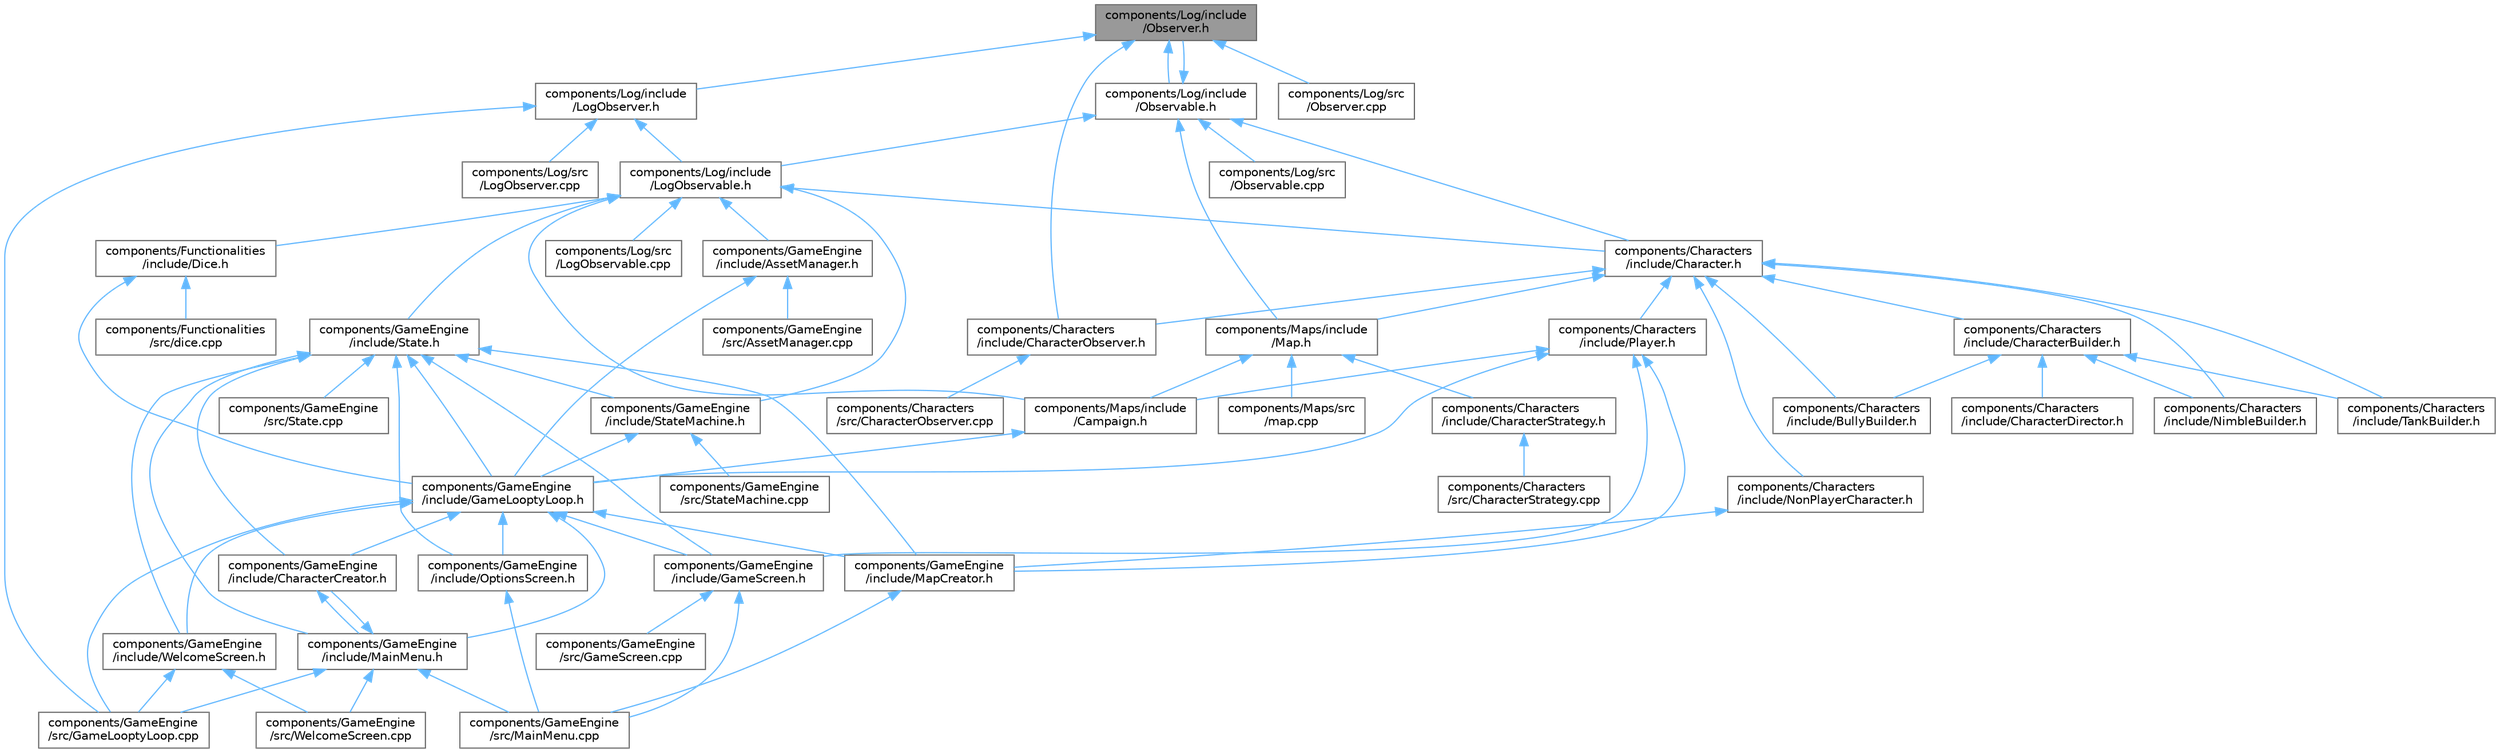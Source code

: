 digraph "components/Log/include/Observer.h"
{
 // LATEX_PDF_SIZE
  bgcolor="transparent";
  edge [fontname=Helvetica,fontsize=10,labelfontname=Helvetica,labelfontsize=10];
  node [fontname=Helvetica,fontsize=10,shape=box,height=0.2,width=0.4];
  Node1 [id="Node000001",label="components/Log/include\l/Observer.h",height=0.2,width=0.4,color="gray40", fillcolor="grey60", style="filled", fontcolor="black",tooltip=" "];
  Node1 -> Node2 [id="edge1_Node000001_Node000002",dir="back",color="steelblue1",style="solid",tooltip=" "];
  Node2 [id="Node000002",label="components/Characters\l/include/CharacterObserver.h",height=0.2,width=0.4,color="grey40", fillcolor="white", style="filled",URL="$_character_observer_8h.html",tooltip="This file contains the declaration of the CharacterObserver class."];
  Node2 -> Node3 [id="edge2_Node000002_Node000003",dir="back",color="steelblue1",style="solid",tooltip=" "];
  Node3 [id="Node000003",label="components/Characters\l/src/CharacterObserver.cpp",height=0.2,width=0.4,color="grey40", fillcolor="white", style="filled",URL="$_character_observer_8cpp.html",tooltip="CharacterObserver class displays the character’s view when Character triggers the re-display of the c..."];
  Node1 -> Node4 [id="edge3_Node000001_Node000004",dir="back",color="steelblue1",style="solid",tooltip=" "];
  Node4 [id="Node000004",label="components/Log/include\l/LogObserver.h",height=0.2,width=0.4,color="grey40", fillcolor="white", style="filled",URL="$_log_observer_8h.html",tooltip="This file contains the declaration of the LogObserver class and the EnableModule struct."];
  Node4 -> Node5 [id="edge4_Node000004_Node000005",dir="back",color="steelblue1",style="solid",tooltip=" "];
  Node5 [id="Node000005",label="components/GameEngine\l/src/GameLooptyLoop.cpp",height=0.2,width=0.4,color="grey40", fillcolor="white", style="filled",URL="$_game_loopty_loop_8cpp.html",tooltip=" "];
  Node4 -> Node6 [id="edge5_Node000004_Node000006",dir="back",color="steelblue1",style="solid",tooltip=" "];
  Node6 [id="Node000006",label="components/Log/include\l/LogObservable.h",height=0.2,width=0.4,color="grey40", fillcolor="white", style="filled",URL="$_log_observable_8h.html",tooltip="This file contains the declaration of the LogObservable class."];
  Node6 -> Node7 [id="edge6_Node000006_Node000007",dir="back",color="steelblue1",style="solid",tooltip=" "];
  Node7 [id="Node000007",label="components/Characters\l/include/Character.h",height=0.2,width=0.4,color="grey40", fillcolor="white", style="filled",URL="$_character_8h.html",tooltip="this file contains the declaration of the character class and related structures aliases @detail"];
  Node7 -> Node8 [id="edge7_Node000007_Node000008",dir="back",color="steelblue1",style="solid",tooltip=" "];
  Node8 [id="Node000008",label="components/Characters\l/include/BullyBuilder.h",height=0.2,width=0.4,color="grey40", fillcolor="white", style="filled",URL="$_bully_builder_8h_source.html",tooltip=" "];
  Node7 -> Node9 [id="edge8_Node000007_Node000009",dir="back",color="steelblue1",style="solid",tooltip=" "];
  Node9 [id="Node000009",label="components/Characters\l/include/CharacterBuilder.h",height=0.2,width=0.4,color="grey40", fillcolor="white", style="filled",URL="$_character_builder_8h_source.html",tooltip=" "];
  Node9 -> Node8 [id="edge9_Node000009_Node000008",dir="back",color="steelblue1",style="solid",tooltip=" "];
  Node9 -> Node10 [id="edge10_Node000009_Node000010",dir="back",color="steelblue1",style="solid",tooltip=" "];
  Node10 [id="Node000010",label="components/Characters\l/include/CharacterDirector.h",height=0.2,width=0.4,color="grey40", fillcolor="white", style="filled",URL="$_character_director_8h_source.html",tooltip=" "];
  Node9 -> Node11 [id="edge11_Node000009_Node000011",dir="back",color="steelblue1",style="solid",tooltip=" "];
  Node11 [id="Node000011",label="components/Characters\l/include/NimbleBuilder.h",height=0.2,width=0.4,color="grey40", fillcolor="white", style="filled",URL="$_nimble_builder_8h_source.html",tooltip=" "];
  Node9 -> Node12 [id="edge12_Node000009_Node000012",dir="back",color="steelblue1",style="solid",tooltip=" "];
  Node12 [id="Node000012",label="components/Characters\l/include/TankBuilder.h",height=0.2,width=0.4,color="grey40", fillcolor="white", style="filled",URL="$_tank_builder_8h_source.html",tooltip=" "];
  Node7 -> Node2 [id="edge13_Node000007_Node000002",dir="back",color="steelblue1",style="solid",tooltip=" "];
  Node7 -> Node11 [id="edge14_Node000007_Node000011",dir="back",color="steelblue1",style="solid",tooltip=" "];
  Node7 -> Node13 [id="edge15_Node000007_Node000013",dir="back",color="steelblue1",style="solid",tooltip=" "];
  Node13 [id="Node000013",label="components/Characters\l/include/NonPlayerCharacter.h",height=0.2,width=0.4,color="grey40", fillcolor="white", style="filled",URL="$_non_player_character_8h.html",tooltip=" "];
  Node13 -> Node14 [id="edge16_Node000013_Node000014",dir="back",color="steelblue1",style="solid",tooltip=" "];
  Node14 [id="Node000014",label="components/GameEngine\l/include/MapCreator.h",height=0.2,width=0.4,color="grey40", fillcolor="white", style="filled",URL="$_map_creator_8h.html",tooltip="This class is called from the main menu and allows the user to create a map by placing objects on a g..."];
  Node14 -> Node15 [id="edge17_Node000014_Node000015",dir="back",color="steelblue1",style="solid",tooltip=" "];
  Node15 [id="Node000015",label="components/GameEngine\l/src/MainMenu.cpp",height=0.2,width=0.4,color="grey40", fillcolor="white", style="filled",URL="$_main_menu_8cpp.html",tooltip=" "];
  Node7 -> Node16 [id="edge18_Node000007_Node000016",dir="back",color="steelblue1",style="solid",tooltip=" "];
  Node16 [id="Node000016",label="components/Characters\l/include/Player.h",height=0.2,width=0.4,color="grey40", fillcolor="white", style="filled",URL="$_player_8h_source.html",tooltip=" "];
  Node16 -> Node17 [id="edge19_Node000016_Node000017",dir="back",color="steelblue1",style="solid",tooltip=" "];
  Node17 [id="Node000017",label="components/GameEngine\l/include/GameLooptyLoop.h",height=0.2,width=0.4,color="grey40", fillcolor="white", style="filled",URL="$_game_loopty_loop_8h.html",tooltip="Header file for the GameLooptyLoop class."];
  Node17 -> Node18 [id="edge20_Node000017_Node000018",dir="back",color="steelblue1",style="solid",tooltip=" "];
  Node18 [id="Node000018",label="components/GameEngine\l/include/CharacterCreator.h",height=0.2,width=0.4,color="grey40", fillcolor="white", style="filled",URL="$_character_creator_8h_source.html",tooltip=" "];
  Node18 -> Node19 [id="edge21_Node000018_Node000019",dir="back",color="steelblue1",style="solid",tooltip=" "];
  Node19 [id="Node000019",label="components/GameEngine\l/include/MainMenu.h",height=0.2,width=0.4,color="grey40", fillcolor="white", style="filled",URL="$_main_menu_8h.html",tooltip=" "];
  Node19 -> Node18 [id="edge22_Node000019_Node000018",dir="back",color="steelblue1",style="solid",tooltip=" "];
  Node19 -> Node5 [id="edge23_Node000019_Node000005",dir="back",color="steelblue1",style="solid",tooltip=" "];
  Node19 -> Node15 [id="edge24_Node000019_Node000015",dir="back",color="steelblue1",style="solid",tooltip=" "];
  Node19 -> Node20 [id="edge25_Node000019_Node000020",dir="back",color="steelblue1",style="solid",tooltip=" "];
  Node20 [id="Node000020",label="components/GameEngine\l/src/WelcomeScreen.cpp",height=0.2,width=0.4,color="grey40", fillcolor="white", style="filled",URL="$_welcome_screen_8cpp.html",tooltip=" "];
  Node17 -> Node21 [id="edge26_Node000017_Node000021",dir="back",color="steelblue1",style="solid",tooltip=" "];
  Node21 [id="Node000021",label="components/GameEngine\l/include/GameScreen.h",height=0.2,width=0.4,color="grey40", fillcolor="white", style="filled",URL="$_game_screen_8h.html",tooltip="This file contains the declaration of the GameScreen class, which represents the game screen or main ..."];
  Node21 -> Node22 [id="edge27_Node000021_Node000022",dir="back",color="steelblue1",style="solid",tooltip=" "];
  Node22 [id="Node000022",label="components/GameEngine\l/src/GameScreen.cpp",height=0.2,width=0.4,color="grey40", fillcolor="white", style="filled",URL="$_game_screen_8cpp.html",tooltip=" "];
  Node21 -> Node15 [id="edge28_Node000021_Node000015",dir="back",color="steelblue1",style="solid",tooltip=" "];
  Node17 -> Node19 [id="edge29_Node000017_Node000019",dir="back",color="steelblue1",style="solid",tooltip=" "];
  Node17 -> Node14 [id="edge30_Node000017_Node000014",dir="back",color="steelblue1",style="solid",tooltip=" "];
  Node17 -> Node23 [id="edge31_Node000017_Node000023",dir="back",color="steelblue1",style="solid",tooltip=" "];
  Node23 [id="Node000023",label="components/GameEngine\l/include/OptionsScreen.h",height=0.2,width=0.4,color="grey40", fillcolor="white", style="filled",URL="$_options_screen_8h.html",tooltip="Contains the declaration of the OptionsScreen class."];
  Node23 -> Node15 [id="edge32_Node000023_Node000015",dir="back",color="steelblue1",style="solid",tooltip=" "];
  Node17 -> Node24 [id="edge33_Node000017_Node000024",dir="back",color="steelblue1",style="solid",tooltip=" "];
  Node24 [id="Node000024",label="components/GameEngine\l/include/WelcomeScreen.h",height=0.2,width=0.4,color="grey40", fillcolor="white", style="filled",URL="$_welcome_screen_8h.html",tooltip=" "];
  Node24 -> Node5 [id="edge34_Node000024_Node000005",dir="back",color="steelblue1",style="solid",tooltip=" "];
  Node24 -> Node20 [id="edge35_Node000024_Node000020",dir="back",color="steelblue1",style="solid",tooltip=" "];
  Node17 -> Node5 [id="edge36_Node000017_Node000005",dir="back",color="steelblue1",style="solid",tooltip=" "];
  Node16 -> Node21 [id="edge37_Node000016_Node000021",dir="back",color="steelblue1",style="solid",tooltip=" "];
  Node16 -> Node14 [id="edge38_Node000016_Node000014",dir="back",color="steelblue1",style="solid",tooltip=" "];
  Node16 -> Node25 [id="edge39_Node000016_Node000025",dir="back",color="steelblue1",style="solid",tooltip=" "];
  Node25 [id="Node000025",label="components/Maps/include\l/Campaign.h",height=0.2,width=0.4,color="grey40", fillcolor="white", style="filled",URL="$_campaign_8h_source.html",tooltip=" "];
  Node25 -> Node17 [id="edge40_Node000025_Node000017",dir="back",color="steelblue1",style="solid",tooltip=" "];
  Node7 -> Node12 [id="edge41_Node000007_Node000012",dir="back",color="steelblue1",style="solid",tooltip=" "];
  Node7 -> Node26 [id="edge42_Node000007_Node000026",dir="back",color="steelblue1",style="solid",tooltip=" "];
  Node26 [id="Node000026",label="components/Maps/include\l/Map.h",height=0.2,width=0.4,color="grey40", fillcolor="white", style="filled",URL="$_map_8h.html",tooltip="This file contains the declaration of the Map class and related structures and aliases."];
  Node26 -> Node27 [id="edge43_Node000026_Node000027",dir="back",color="steelblue1",style="solid",tooltip=" "];
  Node27 [id="Node000027",label="components/Characters\l/include/CharacterStrategy.h",height=0.2,width=0.4,color="grey40", fillcolor="white", style="filled",URL="$_character_strategy_8h_source.html",tooltip=" "];
  Node27 -> Node28 [id="edge44_Node000027_Node000028",dir="back",color="steelblue1",style="solid",tooltip=" "];
  Node28 [id="Node000028",label="components/Characters\l/src/CharacterStrategy.cpp",height=0.2,width=0.4,color="grey40", fillcolor="white", style="filled",URL="$_character_strategy_8cpp.html",tooltip=" "];
  Node26 -> Node25 [id="edge45_Node000026_Node000025",dir="back",color="steelblue1",style="solid",tooltip=" "];
  Node26 -> Node29 [id="edge46_Node000026_Node000029",dir="back",color="steelblue1",style="solid",tooltip=" "];
  Node29 [id="Node000029",label="components/Maps/src\l/map.cpp",height=0.2,width=0.4,color="grey40", fillcolor="white", style="filled",URL="$map_8cpp.html",tooltip="Implementation file for the Map class."];
  Node6 -> Node30 [id="edge47_Node000006_Node000030",dir="back",color="steelblue1",style="solid",tooltip=" "];
  Node30 [id="Node000030",label="components/Functionalities\l/include/Dice.h",height=0.2,width=0.4,color="grey40", fillcolor="white", style="filled",URL="$_dice_8h.html",tooltip=" "];
  Node30 -> Node31 [id="edge48_Node000030_Node000031",dir="back",color="steelblue1",style="solid",tooltip=" "];
  Node31 [id="Node000031",label="components/Functionalities\l/src/dice.cpp",height=0.2,width=0.4,color="grey40", fillcolor="white", style="filled",URL="$dice_8cpp.html",tooltip="The dice are of the following kinds (d4, d6, d8, d10, d12, d20, d100) The Dice class allows to roll a..."];
  Node30 -> Node17 [id="edge49_Node000030_Node000017",dir="back",color="steelblue1",style="solid",tooltip=" "];
  Node6 -> Node32 [id="edge50_Node000006_Node000032",dir="back",color="steelblue1",style="solid",tooltip=" "];
  Node32 [id="Node000032",label="components/GameEngine\l/include/AssetManager.h",height=0.2,width=0.4,color="grey40", fillcolor="white", style="filled",URL="$_asset_manager_8h.html",tooltip="This file contains the declaration of the AssetManager class. AssetManager is responsible for loading..."];
  Node32 -> Node17 [id="edge51_Node000032_Node000017",dir="back",color="steelblue1",style="solid",tooltip=" "];
  Node32 -> Node33 [id="edge52_Node000032_Node000033",dir="back",color="steelblue1",style="solid",tooltip=" "];
  Node33 [id="Node000033",label="components/GameEngine\l/src/AssetManager.cpp",height=0.2,width=0.4,color="grey40", fillcolor="white", style="filled",URL="$_asset_manager_8cpp.html",tooltip=" "];
  Node6 -> Node34 [id="edge53_Node000006_Node000034",dir="back",color="steelblue1",style="solid",tooltip=" "];
  Node34 [id="Node000034",label="components/GameEngine\l/include/State.h",height=0.2,width=0.4,color="grey40", fillcolor="white", style="filled",URL="$_state_8h.html",tooltip=" "];
  Node34 -> Node18 [id="edge54_Node000034_Node000018",dir="back",color="steelblue1",style="solid",tooltip=" "];
  Node34 -> Node17 [id="edge55_Node000034_Node000017",dir="back",color="steelblue1",style="solid",tooltip=" "];
  Node34 -> Node21 [id="edge56_Node000034_Node000021",dir="back",color="steelblue1",style="solid",tooltip=" "];
  Node34 -> Node19 [id="edge57_Node000034_Node000019",dir="back",color="steelblue1",style="solid",tooltip=" "];
  Node34 -> Node14 [id="edge58_Node000034_Node000014",dir="back",color="steelblue1",style="solid",tooltip=" "];
  Node34 -> Node23 [id="edge59_Node000034_Node000023",dir="back",color="steelblue1",style="solid",tooltip=" "];
  Node34 -> Node35 [id="edge60_Node000034_Node000035",dir="back",color="steelblue1",style="solid",tooltip=" "];
  Node35 [id="Node000035",label="components/GameEngine\l/include/StateMachine.h",height=0.2,width=0.4,color="grey40", fillcolor="white", style="filled",URL="$_state_machine_8h.html",tooltip=" "];
  Node35 -> Node17 [id="edge61_Node000035_Node000017",dir="back",color="steelblue1",style="solid",tooltip=" "];
  Node35 -> Node36 [id="edge62_Node000035_Node000036",dir="back",color="steelblue1",style="solid",tooltip=" "];
  Node36 [id="Node000036",label="components/GameEngine\l/src/StateMachine.cpp",height=0.2,width=0.4,color="grey40", fillcolor="white", style="filled",URL="$_state_machine_8cpp.html",tooltip=" "];
  Node34 -> Node24 [id="edge63_Node000034_Node000024",dir="back",color="steelblue1",style="solid",tooltip=" "];
  Node34 -> Node37 [id="edge64_Node000034_Node000037",dir="back",color="steelblue1",style="solid",tooltip=" "];
  Node37 [id="Node000037",label="components/GameEngine\l/src/State.cpp",height=0.2,width=0.4,color="grey40", fillcolor="white", style="filled",URL="$_state_8cpp.html",tooltip=" "];
  Node6 -> Node35 [id="edge65_Node000006_Node000035",dir="back",color="steelblue1",style="solid",tooltip=" "];
  Node6 -> Node38 [id="edge66_Node000006_Node000038",dir="back",color="steelblue1",style="solid",tooltip=" "];
  Node38 [id="Node000038",label="components/Log/src\l/LogObservable.cpp",height=0.2,width=0.4,color="grey40", fillcolor="white", style="filled",URL="$_log_observable_8cpp.html",tooltip=" "];
  Node6 -> Node25 [id="edge67_Node000006_Node000025",dir="back",color="steelblue1",style="solid",tooltip=" "];
  Node4 -> Node39 [id="edge68_Node000004_Node000039",dir="back",color="steelblue1",style="solid",tooltip=" "];
  Node39 [id="Node000039",label="components/Log/src\l/LogObserver.cpp",height=0.2,width=0.4,color="grey40", fillcolor="white", style="filled",URL="$_log_observer_8cpp.html",tooltip=" "];
  Node1 -> Node40 [id="edge69_Node000001_Node000040",dir="back",color="steelblue1",style="solid",tooltip=" "];
  Node40 [id="Node000040",label="components/Log/include\l/Observable.h",height=0.2,width=0.4,color="grey40", fillcolor="white", style="filled",URL="$_observable_8h_source.html",tooltip=" "];
  Node40 -> Node7 [id="edge70_Node000040_Node000007",dir="back",color="steelblue1",style="solid",tooltip=" "];
  Node40 -> Node6 [id="edge71_Node000040_Node000006",dir="back",color="steelblue1",style="solid",tooltip=" "];
  Node40 -> Node1 [id="edge72_Node000040_Node000001",dir="back",color="steelblue1",style="solid",tooltip=" "];
  Node40 -> Node41 [id="edge73_Node000040_Node000041",dir="back",color="steelblue1",style="solid",tooltip=" "];
  Node41 [id="Node000041",label="components/Log/src\l/Observable.cpp",height=0.2,width=0.4,color="grey40", fillcolor="white", style="filled",URL="$_observable_8cpp.html",tooltip=" "];
  Node40 -> Node26 [id="edge74_Node000040_Node000026",dir="back",color="steelblue1",style="solid",tooltip=" "];
  Node1 -> Node42 [id="edge75_Node000001_Node000042",dir="back",color="steelblue1",style="solid",tooltip=" "];
  Node42 [id="Node000042",label="components/Log/src\l/Observer.cpp",height=0.2,width=0.4,color="grey40", fillcolor="white", style="filled",URL="$_observer_8cpp.html",tooltip=" "];
}
